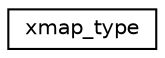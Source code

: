 digraph "Graphical Class Hierarchy"
{
 // INTERACTIVE_SVG=YES
 // LATEX_PDF_SIZE
  edge [fontname="Helvetica",fontsize="10",labelfontname="Helvetica",labelfontsize="10"];
  node [fontname="Helvetica",fontsize="10",shape=record];
  rankdir="LR";
  Node0 [label="xmap_type",height=0.2,width=0.4,color="black", fillcolor="white", style="filled",URL="$structxgrid__mod_1_1xmap__type.html",tooltip="Type for an exchange grid, holds pointers to included grids and any necessary data."];
}
